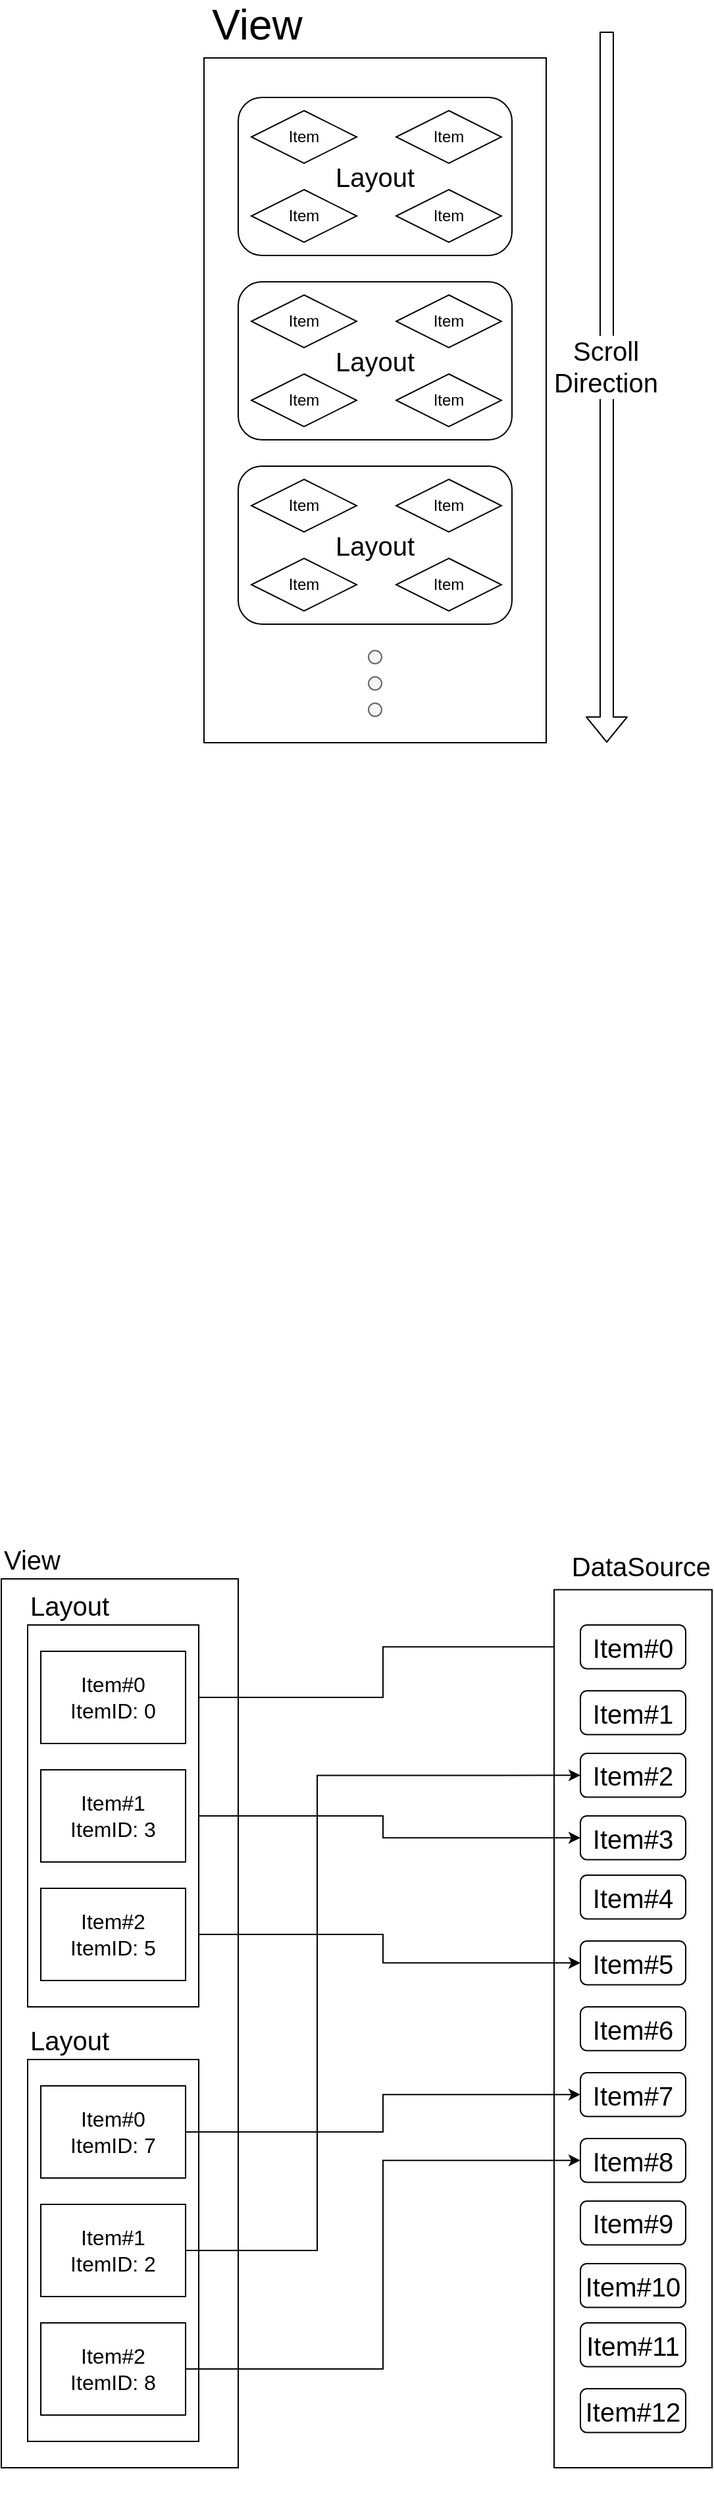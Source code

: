 <mxfile version="14.3.2" type="github">
  <diagram id="Ey52cyQhJORx0A6IA45z" name="Page-1">
    <mxGraphModel dx="1755" dy="840" grid="1" gridSize="10" guides="1" tooltips="1" connect="1" arrows="1" fold="1" page="1" pageScale="1" pageWidth="827" pageHeight="1169" math="0" shadow="0">
      <root>
        <mxCell id="0" />
        <mxCell id="1" parent="0" />
        <mxCell id="wLXFj1Sc-MDZePs78UrJ-18" value="" style="rounded=0;whiteSpace=wrap;html=1;fontSize=20;" vertex="1" parent="1">
          <mxGeometry x="130" y="1225" width="180" height="675" as="geometry" />
        </mxCell>
        <mxCell id="GVL7jHg9A317HGDI8Kaq-1" value="" style="whiteSpace=wrap;html=1;" parent="1" vertex="1">
          <mxGeometry x="284" y="70" width="260" height="520" as="geometry" />
        </mxCell>
        <mxCell id="GVL7jHg9A317HGDI8Kaq-9" value="" style="shape=flexArrow;endArrow=classic;html=1;" parent="1" edge="1">
          <mxGeometry width="50" height="50" relative="1" as="geometry">
            <mxPoint x="590" y="50" as="sourcePoint" />
            <mxPoint x="590" y="590" as="targetPoint" />
          </mxGeometry>
        </mxCell>
        <mxCell id="GVL7jHg9A317HGDI8Kaq-10" value="&lt;div style=&quot;font-size: 20px&quot;&gt;&lt;font style=&quot;font-size: 20px&quot;&gt;&lt;font style=&quot;font-size: 20px&quot;&gt;Scroll &lt;/font&gt;&lt;br&gt;&lt;/font&gt;&lt;/div&gt;&lt;div&gt;&lt;font style=&quot;font-size: 20px&quot;&gt;Direction&lt;/font&gt;&lt;/div&gt;" style="edgeLabel;html=1;align=center;verticalAlign=middle;resizable=0;points=[];" parent="GVL7jHg9A317HGDI8Kaq-9" vertex="1" connectable="0">
          <mxGeometry x="-0.059" y="-1" relative="1" as="geometry">
            <mxPoint as="offset" />
          </mxGeometry>
        </mxCell>
        <mxCell id="GVL7jHg9A317HGDI8Kaq-19" value="" style="group" parent="1" vertex="1" connectable="0">
          <mxGeometry x="310" y="100" width="208" height="120" as="geometry" />
        </mxCell>
        <mxCell id="GVL7jHg9A317HGDI8Kaq-4" value="&lt;div style=&quot;font-size: 20px&quot;&gt;&lt;font style=&quot;font-size: 20px&quot;&gt;Layout&lt;/font&gt;&lt;/div&gt;" style="rounded=1;whiteSpace=wrap;html=1;" parent="GVL7jHg9A317HGDI8Kaq-19" vertex="1">
          <mxGeometry width="208" height="120" as="geometry" />
        </mxCell>
        <mxCell id="GVL7jHg9A317HGDI8Kaq-15" value="Item" style="rhombus;whiteSpace=wrap;html=1;" parent="GVL7jHg9A317HGDI8Kaq-19" vertex="1">
          <mxGeometry x="10" y="10" width="80" height="40" as="geometry" />
        </mxCell>
        <mxCell id="GVL7jHg9A317HGDI8Kaq-16" value="Item" style="rhombus;whiteSpace=wrap;html=1;" parent="GVL7jHg9A317HGDI8Kaq-19" vertex="1">
          <mxGeometry x="120" y="10" width="80" height="40" as="geometry" />
        </mxCell>
        <mxCell id="GVL7jHg9A317HGDI8Kaq-17" value="Item" style="rhombus;whiteSpace=wrap;html=1;" parent="GVL7jHg9A317HGDI8Kaq-19" vertex="1">
          <mxGeometry x="120" y="70" width="80" height="40" as="geometry" />
        </mxCell>
        <mxCell id="GVL7jHg9A317HGDI8Kaq-18" value="Item" style="rhombus;whiteSpace=wrap;html=1;" parent="GVL7jHg9A317HGDI8Kaq-19" vertex="1">
          <mxGeometry x="10" y="70" width="80" height="40" as="geometry" />
        </mxCell>
        <mxCell id="GVL7jHg9A317HGDI8Kaq-20" value="" style="group" parent="1" vertex="1" connectable="0">
          <mxGeometry x="310" y="240" width="208" height="120" as="geometry" />
        </mxCell>
        <mxCell id="GVL7jHg9A317HGDI8Kaq-21" value="&lt;div style=&quot;font-size: 20px&quot;&gt;&lt;font style=&quot;font-size: 20px&quot;&gt;Layout&lt;/font&gt;&lt;/div&gt;" style="rounded=1;whiteSpace=wrap;html=1;" parent="GVL7jHg9A317HGDI8Kaq-20" vertex="1">
          <mxGeometry width="208" height="120" as="geometry" />
        </mxCell>
        <mxCell id="GVL7jHg9A317HGDI8Kaq-22" value="Item" style="rhombus;whiteSpace=wrap;html=1;" parent="GVL7jHg9A317HGDI8Kaq-20" vertex="1">
          <mxGeometry x="10" y="10" width="80" height="40" as="geometry" />
        </mxCell>
        <mxCell id="GVL7jHg9A317HGDI8Kaq-23" value="Item" style="rhombus;whiteSpace=wrap;html=1;" parent="GVL7jHg9A317HGDI8Kaq-20" vertex="1">
          <mxGeometry x="120" y="10" width="80" height="40" as="geometry" />
        </mxCell>
        <mxCell id="GVL7jHg9A317HGDI8Kaq-24" value="Item" style="rhombus;whiteSpace=wrap;html=1;" parent="GVL7jHg9A317HGDI8Kaq-20" vertex="1">
          <mxGeometry x="120" y="70" width="80" height="40" as="geometry" />
        </mxCell>
        <mxCell id="GVL7jHg9A317HGDI8Kaq-25" value="Item" style="rhombus;whiteSpace=wrap;html=1;" parent="GVL7jHg9A317HGDI8Kaq-20" vertex="1">
          <mxGeometry x="10" y="70" width="80" height="40" as="geometry" />
        </mxCell>
        <mxCell id="GVL7jHg9A317HGDI8Kaq-26" value="" style="group" parent="1" vertex="1" connectable="0">
          <mxGeometry x="310" y="380" width="208" height="120" as="geometry" />
        </mxCell>
        <mxCell id="GVL7jHg9A317HGDI8Kaq-27" value="&lt;div style=&quot;font-size: 20px&quot;&gt;&lt;font style=&quot;font-size: 20px&quot;&gt;Layout&lt;/font&gt;&lt;/div&gt;" style="rounded=1;whiteSpace=wrap;html=1;" parent="GVL7jHg9A317HGDI8Kaq-26" vertex="1">
          <mxGeometry width="208" height="120" as="geometry" />
        </mxCell>
        <mxCell id="GVL7jHg9A317HGDI8Kaq-28" value="Item" style="rhombus;whiteSpace=wrap;html=1;" parent="GVL7jHg9A317HGDI8Kaq-26" vertex="1">
          <mxGeometry x="10" y="10" width="80" height="40" as="geometry" />
        </mxCell>
        <mxCell id="GVL7jHg9A317HGDI8Kaq-29" value="Item" style="rhombus;whiteSpace=wrap;html=1;" parent="GVL7jHg9A317HGDI8Kaq-26" vertex="1">
          <mxGeometry x="120" y="10" width="80" height="40" as="geometry" />
        </mxCell>
        <mxCell id="GVL7jHg9A317HGDI8Kaq-30" value="Item" style="rhombus;whiteSpace=wrap;html=1;" parent="GVL7jHg9A317HGDI8Kaq-26" vertex="1">
          <mxGeometry x="120" y="70" width="80" height="40" as="geometry" />
        </mxCell>
        <mxCell id="GVL7jHg9A317HGDI8Kaq-31" value="Item" style="rhombus;whiteSpace=wrap;html=1;" parent="GVL7jHg9A317HGDI8Kaq-26" vertex="1">
          <mxGeometry x="10" y="70" width="80" height="40" as="geometry" />
        </mxCell>
        <mxCell id="GVL7jHg9A317HGDI8Kaq-39" value="" style="ellipse;whiteSpace=wrap;html=1;aspect=fixed;fillColor=#f5f5f5;strokeColor=#666666;fontColor=#333333;" parent="1" vertex="1">
          <mxGeometry x="409" y="540" width="10" height="10" as="geometry" />
        </mxCell>
        <mxCell id="GVL7jHg9A317HGDI8Kaq-40" value="" style="ellipse;whiteSpace=wrap;html=1;aspect=fixed;fillColor=#f5f5f5;strokeColor=#666666;fontColor=#333333;" parent="1" vertex="1">
          <mxGeometry x="409" y="560" width="10" height="10" as="geometry" />
        </mxCell>
        <mxCell id="GVL7jHg9A317HGDI8Kaq-41" value="" style="ellipse;whiteSpace=wrap;html=1;aspect=fixed;fillColor=#f5f5f5;strokeColor=#666666;fontColor=#333333;" parent="1" vertex="1">
          <mxGeometry x="409" y="520" width="10" height="10" as="geometry" />
        </mxCell>
        <mxCell id="wLXFj1Sc-MDZePs78UrJ-1" value="&lt;font style=&quot;font-size: 32px&quot;&gt;View&lt;/font&gt;" style="text;html=1;align=center;verticalAlign=middle;resizable=0;points=[];autosize=1;" vertex="1" parent="1">
          <mxGeometry x="284" y="30" width="80" height="30" as="geometry" />
        </mxCell>
        <mxCell id="wLXFj1Sc-MDZePs78UrJ-28" style="edgeStyle=orthogonalEdgeStyle;rounded=0;orthogonalLoop=1;jettySize=auto;html=1;entryX=0;entryY=0.5;entryDx=0;entryDy=0;fontSize=16;" edge="1" parent="1" source="wLXFj1Sc-MDZePs78UrJ-2" target="wLXFj1Sc-MDZePs78UrJ-27">
          <mxGeometry relative="1" as="geometry" />
        </mxCell>
        <mxCell id="wLXFj1Sc-MDZePs78UrJ-19" value="&lt;div align=&quot;left&quot;&gt;View&lt;/div&gt;" style="text;html=1;align=left;verticalAlign=middle;resizable=0;points=[];autosize=1;fontSize=20;" vertex="1" parent="1">
          <mxGeometry x="130" y="1195" width="60" height="30" as="geometry" />
        </mxCell>
        <mxCell id="wLXFj1Sc-MDZePs78UrJ-20" value="" style="group" vertex="1" connectable="0" parent="1">
          <mxGeometry x="550" y="1200" width="120" height="723.247" as="geometry" />
        </mxCell>
        <mxCell id="wLXFj1Sc-MDZePs78UrJ-4" value="" style="rounded=0;whiteSpace=wrap;html=1;fontSize=20;" vertex="1" parent="wLXFj1Sc-MDZePs78UrJ-20">
          <mxGeometry y="33.24" width="120" height="666.76" as="geometry" />
        </mxCell>
        <mxCell id="wLXFj1Sc-MDZePs78UrJ-6" value="Item#1" style="rounded=1;whiteSpace=wrap;html=1;fontSize=20;" vertex="1" parent="wLXFj1Sc-MDZePs78UrJ-20">
          <mxGeometry x="20" y="109.996" width="80" height="33.243" as="geometry" />
        </mxCell>
        <mxCell id="wLXFj1Sc-MDZePs78UrJ-7" value="Item#2" style="rounded=1;whiteSpace=wrap;html=1;fontSize=20;" vertex="1" parent="wLXFj1Sc-MDZePs78UrJ-20">
          <mxGeometry x="20" y="157.562" width="80" height="33.243" as="geometry" />
        </mxCell>
        <mxCell id="wLXFj1Sc-MDZePs78UrJ-8" value="Item#3" style="rounded=1;whiteSpace=wrap;html=1;fontSize=20;" vertex="1" parent="wLXFj1Sc-MDZePs78UrJ-20">
          <mxGeometry x="20" y="204.997" width="80" height="33.243" as="geometry" />
        </mxCell>
        <mxCell id="wLXFj1Sc-MDZePs78UrJ-9" value="DataSource" style="text;html=1;align=right;verticalAlign=middle;resizable=0;points=[];autosize=1;fontSize=20;" vertex="1" parent="wLXFj1Sc-MDZePs78UrJ-20">
          <mxGeometry width="120" height="30" as="geometry" />
        </mxCell>
        <mxCell id="wLXFj1Sc-MDZePs78UrJ-10" value="Item#4" style="rounded=1;whiteSpace=wrap;html=1;fontSize=20;" vertex="1" parent="wLXFj1Sc-MDZePs78UrJ-20">
          <mxGeometry x="20" y="250.003" width="80" height="33.243" as="geometry" />
        </mxCell>
        <mxCell id="wLXFj1Sc-MDZePs78UrJ-11" value="Item#5" style="rounded=1;whiteSpace=wrap;html=1;fontSize=20;" vertex="1" parent="wLXFj1Sc-MDZePs78UrJ-20">
          <mxGeometry x="20" y="299.998" width="80" height="33.243" as="geometry" />
        </mxCell>
        <mxCell id="wLXFj1Sc-MDZePs78UrJ-12" value="Item#6" style="rounded=1;whiteSpace=wrap;html=1;fontSize=20;" vertex="1" parent="wLXFj1Sc-MDZePs78UrJ-20">
          <mxGeometry x="20" y="350.004" width="80" height="33.243" as="geometry" />
        </mxCell>
        <mxCell id="wLXFj1Sc-MDZePs78UrJ-27" value="Item#0" style="rounded=1;whiteSpace=wrap;html=1;fontSize=20;" vertex="1" parent="wLXFj1Sc-MDZePs78UrJ-20">
          <mxGeometry x="20" y="59.996" width="80" height="33.243" as="geometry" />
        </mxCell>
        <mxCell id="wLXFj1Sc-MDZePs78UrJ-43" value="Item#7" style="rounded=1;whiteSpace=wrap;html=1;fontSize=20;" vertex="1" parent="wLXFj1Sc-MDZePs78UrJ-20">
          <mxGeometry x="20" y="399.996" width="80" height="33.243" as="geometry" />
        </mxCell>
        <mxCell id="wLXFj1Sc-MDZePs78UrJ-44" value="Item#8" style="rounded=1;whiteSpace=wrap;html=1;fontSize=20;" vertex="1" parent="wLXFj1Sc-MDZePs78UrJ-20">
          <mxGeometry x="20" y="449.996" width="80" height="33.243" as="geometry" />
        </mxCell>
        <mxCell id="wLXFj1Sc-MDZePs78UrJ-45" value="Item#9" style="rounded=1;whiteSpace=wrap;html=1;fontSize=20;" vertex="1" parent="wLXFj1Sc-MDZePs78UrJ-20">
          <mxGeometry x="20" y="497.562" width="80" height="33.243" as="geometry" />
        </mxCell>
        <mxCell id="wLXFj1Sc-MDZePs78UrJ-46" value="Item#10" style="rounded=1;whiteSpace=wrap;html=1;fontSize=20;" vertex="1" parent="wLXFj1Sc-MDZePs78UrJ-20">
          <mxGeometry x="20" y="544.997" width="80" height="33.243" as="geometry" />
        </mxCell>
        <mxCell id="wLXFj1Sc-MDZePs78UrJ-47" value="Item#11" style="rounded=1;whiteSpace=wrap;html=1;fontSize=20;" vertex="1" parent="wLXFj1Sc-MDZePs78UrJ-20">
          <mxGeometry x="20" y="590.003" width="80" height="33.243" as="geometry" />
        </mxCell>
        <mxCell id="wLXFj1Sc-MDZePs78UrJ-48" value="Item#12" style="rounded=1;whiteSpace=wrap;html=1;fontSize=20;" vertex="1" parent="wLXFj1Sc-MDZePs78UrJ-20">
          <mxGeometry x="20" y="639.998" width="80" height="33.243" as="geometry" />
        </mxCell>
        <mxCell id="wLXFj1Sc-MDZePs78UrJ-29" style="edgeStyle=orthogonalEdgeStyle;rounded=0;orthogonalLoop=1;jettySize=auto;html=1;exitX=1;exitY=0.5;exitDx=0;exitDy=0;entryX=0;entryY=0.5;entryDx=0;entryDy=0;fontSize=16;" edge="1" parent="1" source="wLXFj1Sc-MDZePs78UrJ-24" target="wLXFj1Sc-MDZePs78UrJ-8">
          <mxGeometry relative="1" as="geometry" />
        </mxCell>
        <mxCell id="wLXFj1Sc-MDZePs78UrJ-30" style="edgeStyle=orthogonalEdgeStyle;rounded=0;orthogonalLoop=1;jettySize=auto;html=1;entryX=0;entryY=0.5;entryDx=0;entryDy=0;fontSize=16;" edge="1" parent="1" source="wLXFj1Sc-MDZePs78UrJ-25" target="wLXFj1Sc-MDZePs78UrJ-11">
          <mxGeometry relative="1" as="geometry" />
        </mxCell>
        <mxCell id="wLXFj1Sc-MDZePs78UrJ-31" value="" style="group" vertex="1" connectable="0" parent="1">
          <mxGeometry x="150" y="1230" width="130" height="320" as="geometry" />
        </mxCell>
        <mxCell id="wLXFj1Sc-MDZePs78UrJ-16" value="" style="rounded=0;whiteSpace=wrap;html=1;fontSize=20;" vertex="1" parent="wLXFj1Sc-MDZePs78UrJ-31">
          <mxGeometry y="30" width="130" height="290" as="geometry" />
        </mxCell>
        <mxCell id="wLXFj1Sc-MDZePs78UrJ-17" value="Layout" style="text;html=1;align=left;verticalAlign=middle;resizable=0;points=[];autosize=1;fontSize=20;" vertex="1" parent="wLXFj1Sc-MDZePs78UrJ-31">
          <mxGeometry width="80" height="30" as="geometry" />
        </mxCell>
        <mxCell id="wLXFj1Sc-MDZePs78UrJ-2" value="&lt;div&gt;Item#0&lt;/div&gt;&lt;div&gt;ItemID: 0&lt;br&gt;&lt;/div&gt;" style="rounded=0;whiteSpace=wrap;html=1;fontSize=16;" vertex="1" parent="wLXFj1Sc-MDZePs78UrJ-31">
          <mxGeometry x="10" y="50" width="110" height="70" as="geometry" />
        </mxCell>
        <mxCell id="wLXFj1Sc-MDZePs78UrJ-24" value="&lt;div&gt;Item#1&lt;/div&gt;&lt;div&gt;ItemID: 3&lt;br&gt;&lt;/div&gt;" style="rounded=0;whiteSpace=wrap;html=1;fontSize=16;" vertex="1" parent="wLXFj1Sc-MDZePs78UrJ-31">
          <mxGeometry x="10" y="140" width="110" height="70" as="geometry" />
        </mxCell>
        <mxCell id="wLXFj1Sc-MDZePs78UrJ-25" value="&lt;div&gt;Item#2&lt;/div&gt;&lt;div&gt;ItemID: 5&lt;br&gt;&lt;/div&gt;" style="rounded=0;whiteSpace=wrap;html=1;fontSize=16;" vertex="1" parent="wLXFj1Sc-MDZePs78UrJ-31">
          <mxGeometry x="10" y="230" width="110" height="70" as="geometry" />
        </mxCell>
        <mxCell id="wLXFj1Sc-MDZePs78UrJ-32" value="" style="group" vertex="1" connectable="0" parent="1">
          <mxGeometry x="150" y="1560" width="130" height="320" as="geometry" />
        </mxCell>
        <mxCell id="wLXFj1Sc-MDZePs78UrJ-33" value="" style="rounded=0;whiteSpace=wrap;html=1;fontSize=20;" vertex="1" parent="wLXFj1Sc-MDZePs78UrJ-32">
          <mxGeometry y="30" width="130" height="290" as="geometry" />
        </mxCell>
        <mxCell id="wLXFj1Sc-MDZePs78UrJ-34" value="Layout" style="text;html=1;align=left;verticalAlign=middle;resizable=0;points=[];autosize=1;fontSize=20;" vertex="1" parent="wLXFj1Sc-MDZePs78UrJ-32">
          <mxGeometry width="80" height="30" as="geometry" />
        </mxCell>
        <mxCell id="wLXFj1Sc-MDZePs78UrJ-35" value="&lt;div&gt;Item#0&lt;/div&gt;&lt;div&gt;ItemID: 7&lt;br&gt;&lt;/div&gt;" style="rounded=0;whiteSpace=wrap;html=1;fontSize=16;" vertex="1" parent="wLXFj1Sc-MDZePs78UrJ-32">
          <mxGeometry x="10" y="50" width="110" height="70" as="geometry" />
        </mxCell>
        <mxCell id="wLXFj1Sc-MDZePs78UrJ-36" value="&lt;div&gt;Item#1&lt;/div&gt;&lt;div&gt;ItemID: 2&lt;br&gt;&lt;/div&gt;" style="rounded=0;whiteSpace=wrap;html=1;fontSize=16;" vertex="1" parent="wLXFj1Sc-MDZePs78UrJ-32">
          <mxGeometry x="10" y="140" width="110" height="70" as="geometry" />
        </mxCell>
        <mxCell id="wLXFj1Sc-MDZePs78UrJ-37" value="&lt;div&gt;Item#2&lt;/div&gt;&lt;div&gt;ItemID: 8&lt;br&gt;&lt;/div&gt;" style="rounded=0;whiteSpace=wrap;html=1;fontSize=16;" vertex="1" parent="wLXFj1Sc-MDZePs78UrJ-32">
          <mxGeometry x="10" y="230" width="110" height="70" as="geometry" />
        </mxCell>
        <mxCell id="wLXFj1Sc-MDZePs78UrJ-50" style="edgeStyle=orthogonalEdgeStyle;rounded=0;orthogonalLoop=1;jettySize=auto;html=1;exitX=1;exitY=0.5;exitDx=0;exitDy=0;entryX=0;entryY=0.5;entryDx=0;entryDy=0;fontSize=16;" edge="1" parent="1" source="wLXFj1Sc-MDZePs78UrJ-37" target="wLXFj1Sc-MDZePs78UrJ-44">
          <mxGeometry relative="1" as="geometry" />
        </mxCell>
        <mxCell id="wLXFj1Sc-MDZePs78UrJ-51" style="edgeStyle=orthogonalEdgeStyle;rounded=0;orthogonalLoop=1;jettySize=auto;html=1;exitX=1;exitY=0.5;exitDx=0;exitDy=0;entryX=0;entryY=0.5;entryDx=0;entryDy=0;fontSize=16;" edge="1" parent="1" source="wLXFj1Sc-MDZePs78UrJ-36" target="wLXFj1Sc-MDZePs78UrJ-7">
          <mxGeometry relative="1" as="geometry">
            <Array as="points">
              <mxPoint x="370" y="1735" />
              <mxPoint x="370" y="1374" />
            </Array>
          </mxGeometry>
        </mxCell>
        <mxCell id="wLXFj1Sc-MDZePs78UrJ-52" style="edgeStyle=orthogonalEdgeStyle;rounded=0;orthogonalLoop=1;jettySize=auto;html=1;exitX=1;exitY=0.5;exitDx=0;exitDy=0;entryX=0;entryY=0.5;entryDx=0;entryDy=0;fontSize=16;" edge="1" parent="1" source="wLXFj1Sc-MDZePs78UrJ-35" target="wLXFj1Sc-MDZePs78UrJ-43">
          <mxGeometry relative="1" as="geometry" />
        </mxCell>
      </root>
    </mxGraphModel>
  </diagram>
</mxfile>
